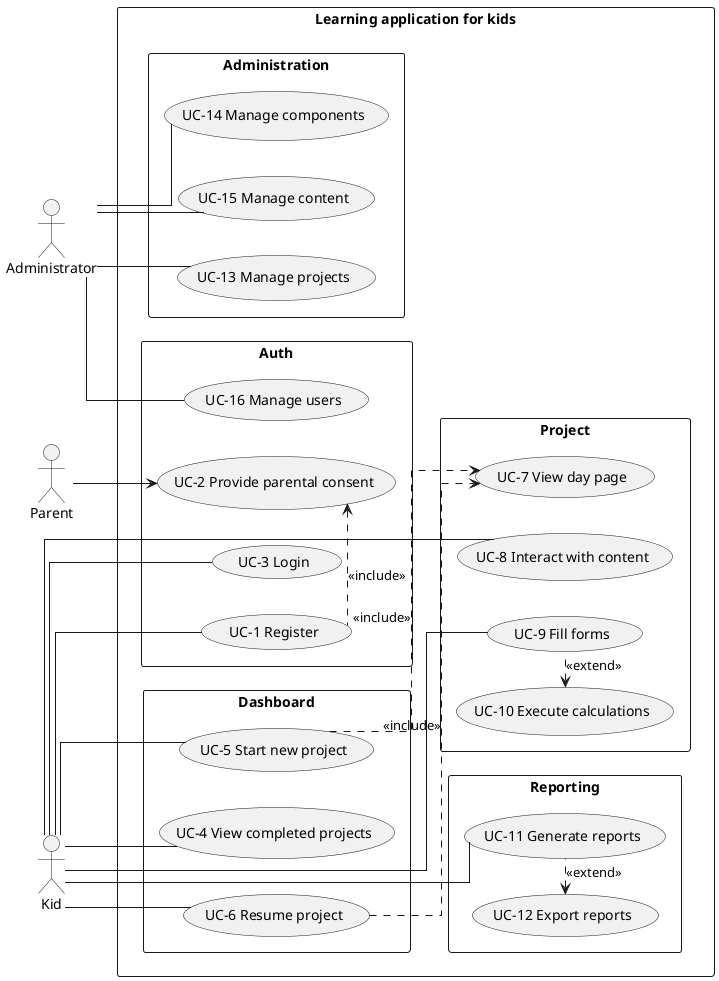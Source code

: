 @startuml
left to right direction
skinparam packageStyle rectangle  
skinparam linetype ortho
skinparam package {
    FontSize 13
    FontStyle bold
}

actor Kid    as "Kid"
actor Parent as "Parent"
actor Admin  as "Administrator"

rectangle "Learning application for kids" {

  package "Auth" {
    usecase "UC-1 Register"         as UC1
    usecase "UC-2 Provide parental consent" as UC2
    usecase "UC-3 Login"                    as UC3
    usecase "UC-16 Manage users"   as UC16
  }

  package "Dashboard" {
    usecase "UC-4 View completed projects"    as UC4
    usecase "UC-5 Start new project" as UC5
    usecase "UC-6 Resume project"    as UC6
  }

  package "Project" {
    usecase "UC-7 View day page"                as UC7
    usecase "UC-8 Interact with content"        as UC8
    usecase "UC-9 Fill forms"           as UC9
    usecase "UC-10 Execute calculations" as UC10
  }

  package "Reporting" {
    usecase "UC-11 Generate reports" as UC11
    usecase "UC-12 Export reports"   as UC12
  }

  package "Administration" {
    usecase "UC-13 Manage projects" as UC13
    usecase "UC-14 Manage components"   as UC14
    usecase "UC-15 Manage content"   as UC15
  }
}

Parent -down->  UC2
Kid    -- UC1
Kid    -- UC3
Kid    -- UC4
Kid    -- UC5
Kid    -- UC6
Kid    -- UC8
Kid    -- UC9
Kid    -- UC11

Admin  -- UC13
Admin  -- UC14
Admin  -- UC15
Admin  -- UC16

UC1  ..left..> UC2  : <<include>>
UC5  ..> UC7  : <<include>>
UC6  ..> UC7  : <<include>>
UC9  .left.> UC10 : <<extend>>
UC10  -left[hidden]-> UC11 
UC11 .left.> UC12 : <<extend>>
UC13 -right[hidden]-UC15
UC1 -left[hidden]-UC3
UC4 -left[hidden]-UC5
UC5 -right[hidden]-UC6
UC10  -left[hidden]-> UC11 
@enduml